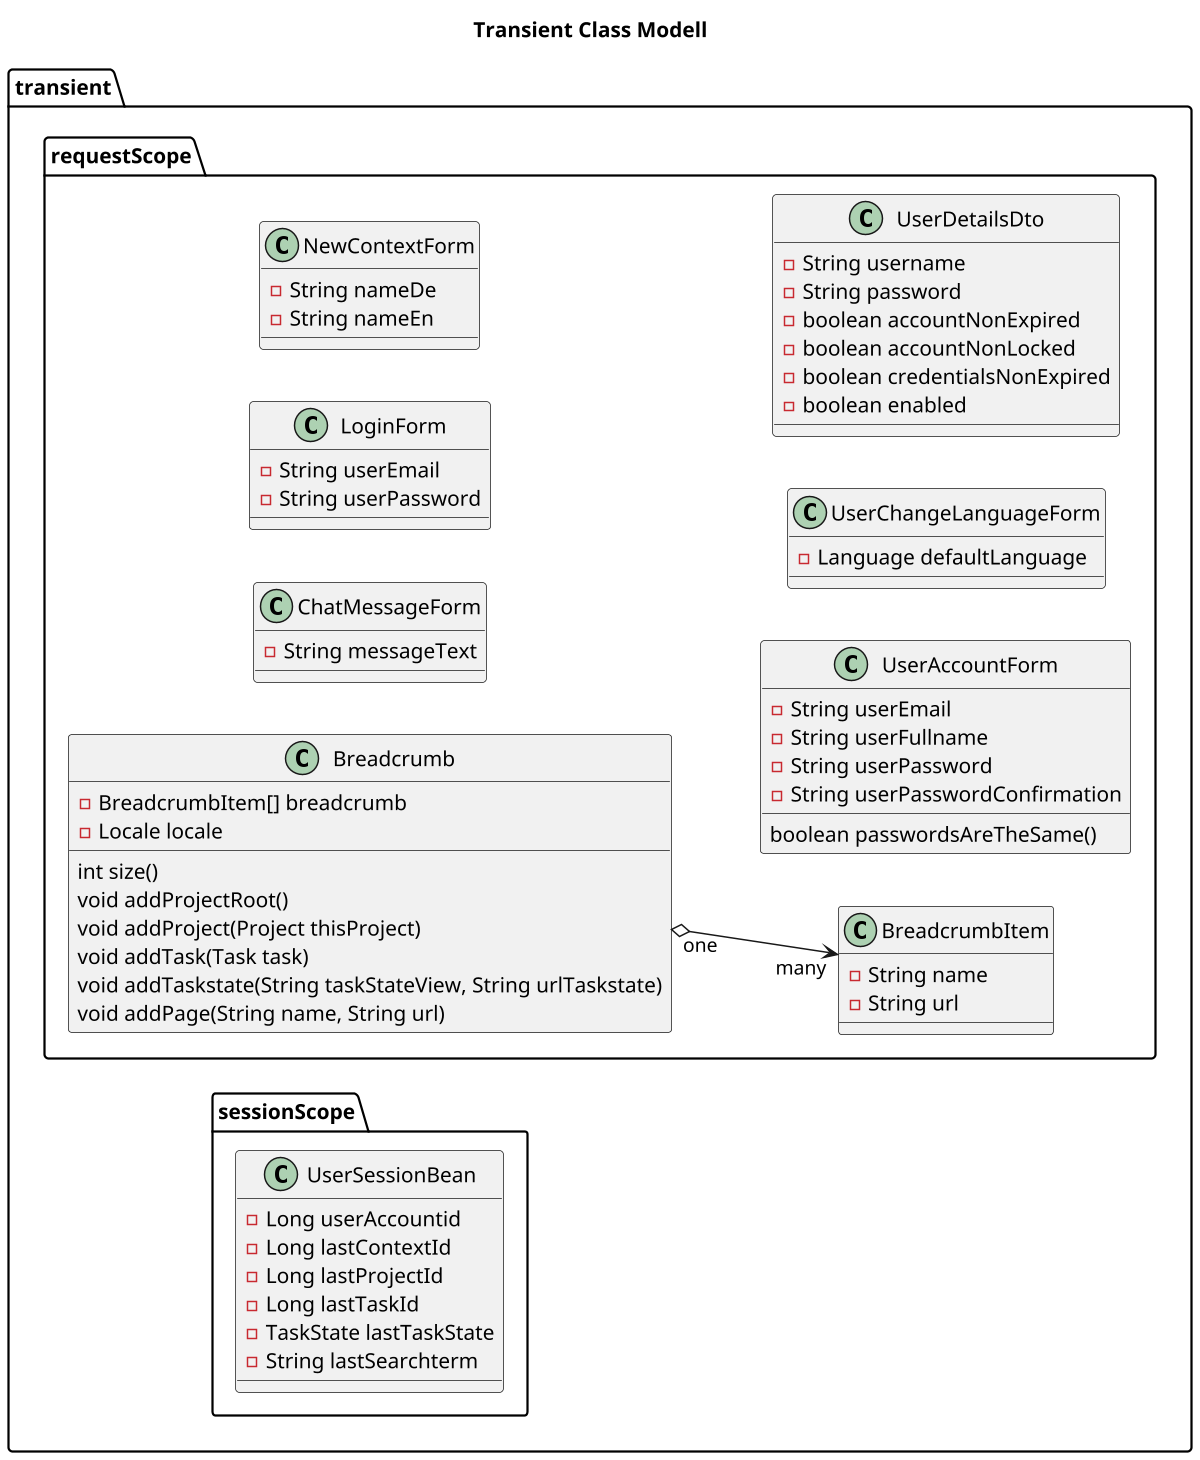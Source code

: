 @startuml

title Transient Class Modell
'https://plantuml.com/class-diagram

left to right direction
'top to bottom direction

scale 1200 width

package transient {

  package requestScope {

    class Breadcrumb {
      - BreadcrumbItem[] breadcrumb
      - Locale locale
      int size()
      void addProjectRoot()
      void addProject(Project thisProject)
      void addTask(Task task)
      void addTaskstate(String taskStateView, String urlTaskstate)
      void addPage(String name, String url)
    }
    class BreadcrumbItem {
      - String name
      - String url
    }
    class ChatMessageForm {
      - String messageText
    }
    class LoginForm {
      - String userEmail
      - String userPassword
    }
    class NewContextForm {
      - String nameDe
      - String nameEn
    }
    class UserAccountForm {
      - String userEmail
      - String userFullname
      - String userPassword
      - String userPasswordConfirmation
      boolean passwordsAreTheSame()
    }
    class UserChangeLanguageForm {
    - Language defaultLanguage
    }
    class UserDetailsDto {
      - String username
      - String password
      - boolean accountNonExpired
      - boolean accountNonLocked
      - boolean credentialsNonExpired
      - boolean enabled
    }
  }

  package sessionScope {
    class UserSessionBean {
      - Long userAccountid
      - Long lastContextId
      - Long lastProjectId
      - Long lastTaskId
      - TaskState lastTaskState
      - String lastSearchterm
    }

    Breadcrumb "one" o--> "many"  BreadcrumbItem
  }
}

@enduml
